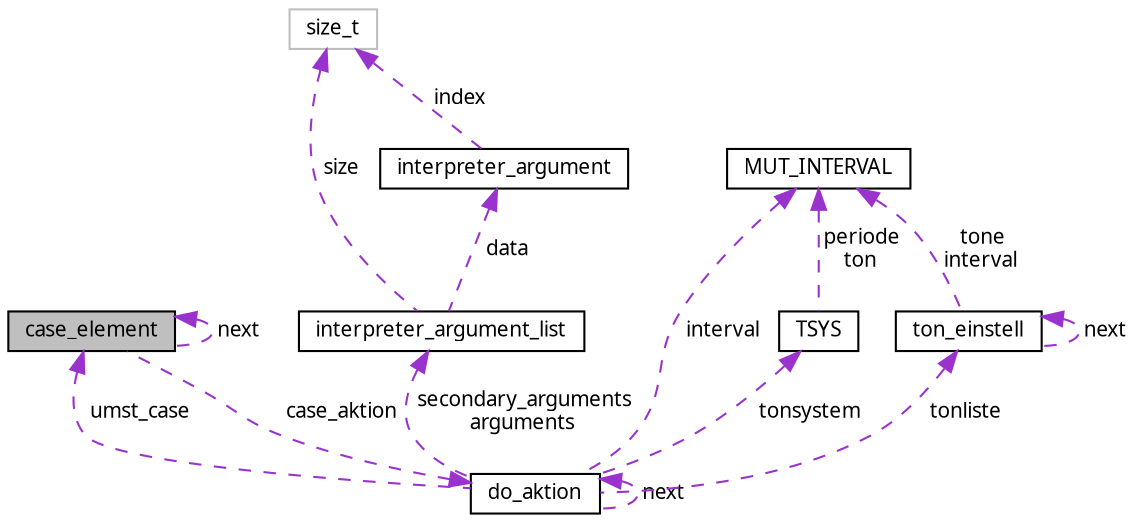 digraph "case_element"
{
  edge [fontname="Sans",fontsize="10",labelfontname="Sans",labelfontsize="10"];
  node [fontname="Sans",fontsize="10",shape=record];
  Node1 [label="case_element",height=0.2,width=0.4,color="black", fillcolor="grey75", style="filled", fontcolor="black"];
  Node1 -> Node1 [dir="back",color="darkorchid3",fontsize="10",style="dashed",label=" next" ,fontname="Sans"];
  Node2 -> Node1 [dir="back",color="darkorchid3",fontsize="10",style="dashed",label=" case_aktion" ,fontname="Sans"];
  Node2 [label="do_aktion",height=0.2,width=0.4,color="black", fillcolor="white", style="filled",URL="$d5/d8c/structdo__aktion.html"];
  Node1 -> Node2 [dir="back",color="darkorchid3",fontsize="10",style="dashed",label=" umst_case" ,fontname="Sans"];
  Node3 -> Node2 [dir="back",color="darkorchid3",fontsize="10",style="dashed",label=" secondary_arguments\narguments" ,fontname="Sans"];
  Node3 [label="interpreter_argument_list",height=0.2,width=0.4,color="black", fillcolor="white", style="filled",URL="$dc/d87/structinterpreter__argument__list.html"];
  Node4 -> Node3 [dir="back",color="darkorchid3",fontsize="10",style="dashed",label=" data" ,fontname="Sans"];
  Node4 [label="interpreter_argument",height=0.2,width=0.4,color="black", fillcolor="white", style="filled",URL="$dc/d4e/unioninterpreter__argument.html"];
  Node5 -> Node4 [dir="back",color="darkorchid3",fontsize="10",style="dashed",label=" index" ,fontname="Sans"];
  Node5 [label="size_t",height=0.2,width=0.4,color="grey75", fillcolor="white", style="filled"];
  Node5 -> Node3 [dir="back",color="darkorchid3",fontsize="10",style="dashed",label=" size" ,fontname="Sans"];
  Node2 -> Node2 [dir="back",color="darkorchid3",fontsize="10",style="dashed",label=" next" ,fontname="Sans"];
  Node6 -> Node2 [dir="back",color="darkorchid3",fontsize="10",style="dashed",label=" interval" ,fontname="Sans"];
  Node6 [label="MUT_INTERVAL",height=0.2,width=0.4,color="black", fillcolor="white", style="filled",URL="$d6/dcd/structMUT__INTERVAL.html"];
  Node7 -> Node2 [dir="back",color="darkorchid3",fontsize="10",style="dashed",label=" tonsystem" ,fontname="Sans"];
  Node7 [label="TSYS",height=0.2,width=0.4,color="black", fillcolor="white", style="filled",URL="$d4/d2a/structTSYS.html"];
  Node6 -> Node7 [dir="back",color="darkorchid3",fontsize="10",style="dashed",label=" periode\nton" ,fontname="Sans"];
  Node8 -> Node2 [dir="back",color="darkorchid3",fontsize="10",style="dashed",label=" tonliste" ,fontname="Sans"];
  Node8 [label="ton_einstell",height=0.2,width=0.4,color="black", fillcolor="white", style="filled",URL="$d4/dd8/structton__einstell.html"];
  Node6 -> Node8 [dir="back",color="darkorchid3",fontsize="10",style="dashed",label=" tone\ninterval" ,fontname="Sans"];
  Node8 -> Node8 [dir="back",color="darkorchid3",fontsize="10",style="dashed",label=" next" ,fontname="Sans"];
}
